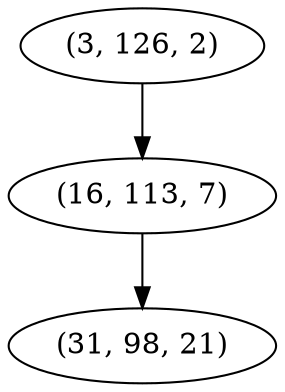 digraph tree {
    "(3, 126, 2)";
    "(16, 113, 7)";
    "(31, 98, 21)";
    "(3, 126, 2)" -> "(16, 113, 7)";
    "(16, 113, 7)" -> "(31, 98, 21)";
}

